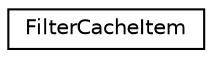 digraph "类继承关系图"
{
 // INTERACTIVE_SVG=YES
 // LATEX_PDF_SIZE
  edge [fontname="Helvetica",fontsize="10",labelfontname="Helvetica",labelfontsize="10"];
  node [fontname="Helvetica",fontsize="10",shape=record];
  rankdir="LR";
  Node0 [label="FilterCacheItem",height=0.2,width=0.4,color="black", fillcolor="white", style="filled",URL="$d6/db3/struct_filter_cache_item.html",tooltip=" "];
}
